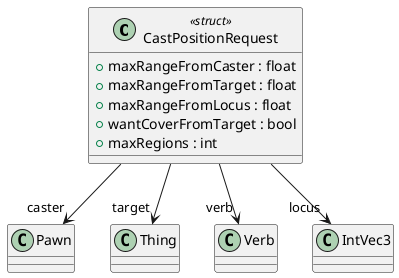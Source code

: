 @startuml
class CastPositionRequest <<struct>> {
    + maxRangeFromCaster : float
    + maxRangeFromTarget : float
    + maxRangeFromLocus : float
    + wantCoverFromTarget : bool
    + maxRegions : int
}
CastPositionRequest --> "caster" Pawn
CastPositionRequest --> "target" Thing
CastPositionRequest --> "verb" Verb
CastPositionRequest --> "locus" IntVec3
@enduml

